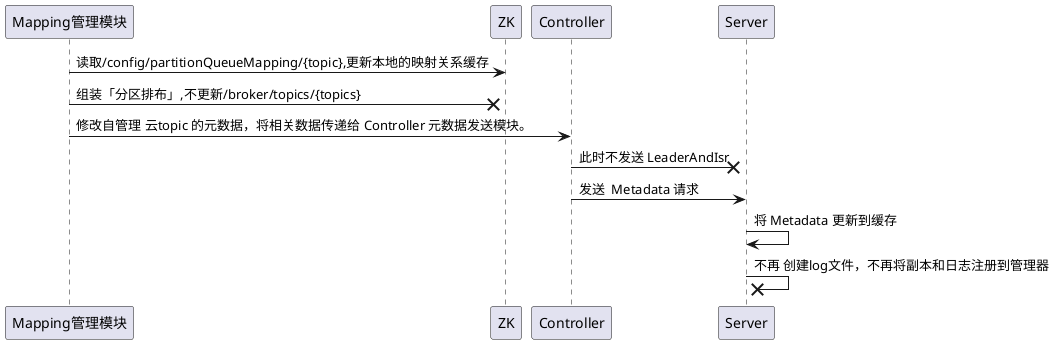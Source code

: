 @startuml
'https://plantuml.com/sequence-diagram


Mapping管理模块 -> ZK: 读取/config/partitionQueueMapping/{topic},更新本地的映射关系缓存
Mapping管理模块 ->x ZK: 组装「分区排布」,不更新/broker/topics/{topics}
Mapping管理模块 -> Controller: 修改自管理 云topic 的元数据，将相关数据传递给 Controller 元数据发送模块。
Controller ->x Server: 此时不发送 LeaderAndIsr
Controller -> Server: 发送  Metadata 请求
Server -> Server: 将 Metadata 更新到缓存
Server ->x Server: 不再 创建log文件，不再将副本和日志注册到管理器
@enduml